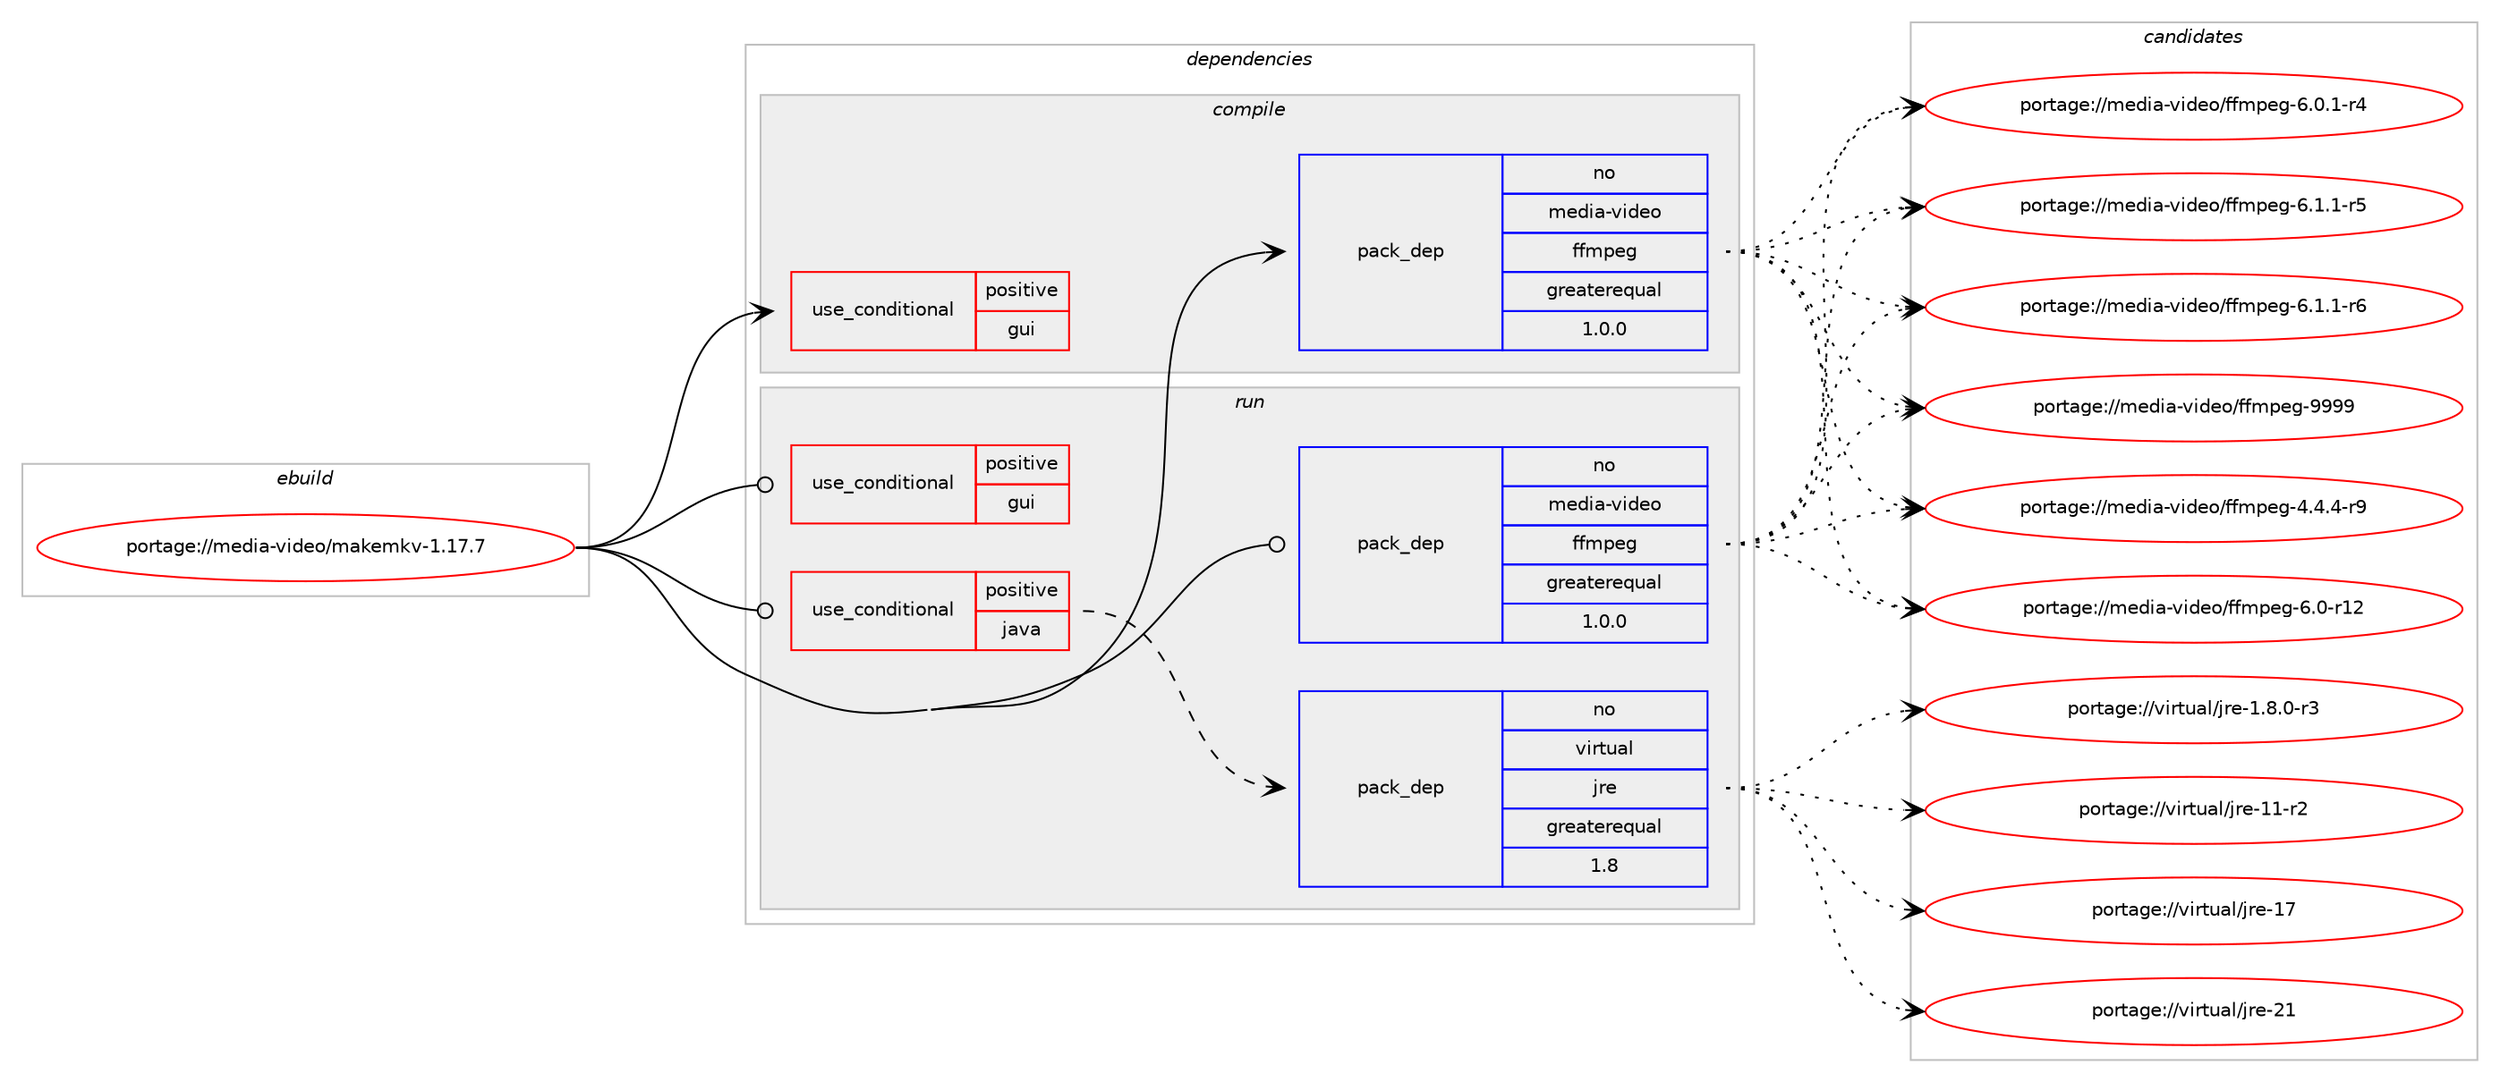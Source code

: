 digraph prolog {

# *************
# Graph options
# *************

newrank=true;
concentrate=true;
compound=true;
graph [rankdir=LR,fontname=Helvetica,fontsize=10,ranksep=1.5];#, ranksep=2.5, nodesep=0.2];
edge  [arrowhead=vee];
node  [fontname=Helvetica,fontsize=10];

# **********
# The ebuild
# **********

subgraph cluster_leftcol {
color=gray;
rank=same;
label=<<i>ebuild</i>>;
id [label="portage://media-video/makemkv-1.17.7", color=red, width=4, href="../media-video/makemkv-1.17.7.svg"];
}

# ****************
# The dependencies
# ****************

subgraph cluster_midcol {
color=gray;
label=<<i>dependencies</i>>;
subgraph cluster_compile {
fillcolor="#eeeeee";
style=filled;
label=<<i>compile</i>>;
subgraph cond82276 {
dependency170062 [label=<<TABLE BORDER="0" CELLBORDER="1" CELLSPACING="0" CELLPADDING="4"><TR><TD ROWSPAN="3" CELLPADDING="10">use_conditional</TD></TR><TR><TD>positive</TD></TR><TR><TD>gui</TD></TR></TABLE>>, shape=none, color=red];
# *** BEGIN UNKNOWN DEPENDENCY TYPE (TODO) ***
# dependency170062 -> package_dependency(portage://media-video/makemkv-1.17.7,install,no,dev-qt,qtcore,none,[,,],[slot(5)],[])
# *** END UNKNOWN DEPENDENCY TYPE (TODO) ***

# *** BEGIN UNKNOWN DEPENDENCY TYPE (TODO) ***
# dependency170062 -> package_dependency(portage://media-video/makemkv-1.17.7,install,no,dev-qt,qtdbus,none,[,,],[slot(5)],[])
# *** END UNKNOWN DEPENDENCY TYPE (TODO) ***

# *** BEGIN UNKNOWN DEPENDENCY TYPE (TODO) ***
# dependency170062 -> package_dependency(portage://media-video/makemkv-1.17.7,install,no,dev-qt,qtgui,none,[,,],[slot(5)],[])
# *** END UNKNOWN DEPENDENCY TYPE (TODO) ***

# *** BEGIN UNKNOWN DEPENDENCY TYPE (TODO) ***
# dependency170062 -> package_dependency(portage://media-video/makemkv-1.17.7,install,no,dev-qt,qtwidgets,none,[,,],[slot(5)],[])
# *** END UNKNOWN DEPENDENCY TYPE (TODO) ***

}
id:e -> dependency170062:w [weight=20,style="solid",arrowhead="vee"];
# *** BEGIN UNKNOWN DEPENDENCY TYPE (TODO) ***
# id -> package_dependency(portage://media-video/makemkv-1.17.7,install,no,dev-libs,expat,none,[,,],[],[])
# *** END UNKNOWN DEPENDENCY TYPE (TODO) ***

# *** BEGIN UNKNOWN DEPENDENCY TYPE (TODO) ***
# id -> package_dependency(portage://media-video/makemkv-1.17.7,install,no,dev-libs,openssl,none,[,,],[slot(0),equal],[use(disable(bindist),negative)])
# *** END UNKNOWN DEPENDENCY TYPE (TODO) ***

subgraph pack85324 {
dependency170063 [label=<<TABLE BORDER="0" CELLBORDER="1" CELLSPACING="0" CELLPADDING="4" WIDTH="220"><TR><TD ROWSPAN="6" CELLPADDING="30">pack_dep</TD></TR><TR><TD WIDTH="110">no</TD></TR><TR><TD>media-video</TD></TR><TR><TD>ffmpeg</TD></TR><TR><TD>greaterequal</TD></TR><TR><TD>1.0.0</TD></TR></TABLE>>, shape=none, color=blue];
}
id:e -> dependency170063:w [weight=20,style="solid",arrowhead="vee"];
# *** BEGIN UNKNOWN DEPENDENCY TYPE (TODO) ***
# id -> package_dependency(portage://media-video/makemkv-1.17.7,install,no,sys-libs,glibc,none,[,,],[],[])
# *** END UNKNOWN DEPENDENCY TYPE (TODO) ***

# *** BEGIN UNKNOWN DEPENDENCY TYPE (TODO) ***
# id -> package_dependency(portage://media-video/makemkv-1.17.7,install,no,sys-libs,zlib,none,[,,],[],[])
# *** END UNKNOWN DEPENDENCY TYPE (TODO) ***

}
subgraph cluster_compileandrun {
fillcolor="#eeeeee";
style=filled;
label=<<i>compile and run</i>>;
}
subgraph cluster_run {
fillcolor="#eeeeee";
style=filled;
label=<<i>run</i>>;
subgraph cond82277 {
dependency170064 [label=<<TABLE BORDER="0" CELLBORDER="1" CELLSPACING="0" CELLPADDING="4"><TR><TD ROWSPAN="3" CELLPADDING="10">use_conditional</TD></TR><TR><TD>positive</TD></TR><TR><TD>gui</TD></TR></TABLE>>, shape=none, color=red];
# *** BEGIN UNKNOWN DEPENDENCY TYPE (TODO) ***
# dependency170064 -> package_dependency(portage://media-video/makemkv-1.17.7,run,no,dev-qt,qtcore,none,[,,],[slot(5)],[])
# *** END UNKNOWN DEPENDENCY TYPE (TODO) ***

# *** BEGIN UNKNOWN DEPENDENCY TYPE (TODO) ***
# dependency170064 -> package_dependency(portage://media-video/makemkv-1.17.7,run,no,dev-qt,qtdbus,none,[,,],[slot(5)],[])
# *** END UNKNOWN DEPENDENCY TYPE (TODO) ***

# *** BEGIN UNKNOWN DEPENDENCY TYPE (TODO) ***
# dependency170064 -> package_dependency(portage://media-video/makemkv-1.17.7,run,no,dev-qt,qtgui,none,[,,],[slot(5)],[])
# *** END UNKNOWN DEPENDENCY TYPE (TODO) ***

# *** BEGIN UNKNOWN DEPENDENCY TYPE (TODO) ***
# dependency170064 -> package_dependency(portage://media-video/makemkv-1.17.7,run,no,dev-qt,qtwidgets,none,[,,],[slot(5)],[])
# *** END UNKNOWN DEPENDENCY TYPE (TODO) ***

}
id:e -> dependency170064:w [weight=20,style="solid",arrowhead="odot"];
subgraph cond82278 {
dependency170065 [label=<<TABLE BORDER="0" CELLBORDER="1" CELLSPACING="0" CELLPADDING="4"><TR><TD ROWSPAN="3" CELLPADDING="10">use_conditional</TD></TR><TR><TD>positive</TD></TR><TR><TD>java</TD></TR></TABLE>>, shape=none, color=red];
subgraph pack85325 {
dependency170066 [label=<<TABLE BORDER="0" CELLBORDER="1" CELLSPACING="0" CELLPADDING="4" WIDTH="220"><TR><TD ROWSPAN="6" CELLPADDING="30">pack_dep</TD></TR><TR><TD WIDTH="110">no</TD></TR><TR><TD>virtual</TD></TR><TR><TD>jre</TD></TR><TR><TD>greaterequal</TD></TR><TR><TD>1.8</TD></TR></TABLE>>, shape=none, color=blue];
}
dependency170065:e -> dependency170066:w [weight=20,style="dashed",arrowhead="vee"];
}
id:e -> dependency170065:w [weight=20,style="solid",arrowhead="odot"];
# *** BEGIN UNKNOWN DEPENDENCY TYPE (TODO) ***
# id -> package_dependency(portage://media-video/makemkv-1.17.7,run,no,dev-libs,expat,none,[,,],[],[])
# *** END UNKNOWN DEPENDENCY TYPE (TODO) ***

# *** BEGIN UNKNOWN DEPENDENCY TYPE (TODO) ***
# id -> package_dependency(portage://media-video/makemkv-1.17.7,run,no,dev-libs,openssl,none,[,,],[slot(0),equal],[use(disable(bindist),negative)])
# *** END UNKNOWN DEPENDENCY TYPE (TODO) ***

subgraph pack85326 {
dependency170067 [label=<<TABLE BORDER="0" CELLBORDER="1" CELLSPACING="0" CELLPADDING="4" WIDTH="220"><TR><TD ROWSPAN="6" CELLPADDING="30">pack_dep</TD></TR><TR><TD WIDTH="110">no</TD></TR><TR><TD>media-video</TD></TR><TR><TD>ffmpeg</TD></TR><TR><TD>greaterequal</TD></TR><TR><TD>1.0.0</TD></TR></TABLE>>, shape=none, color=blue];
}
id:e -> dependency170067:w [weight=20,style="solid",arrowhead="odot"];
# *** BEGIN UNKNOWN DEPENDENCY TYPE (TODO) ***
# id -> package_dependency(portage://media-video/makemkv-1.17.7,run,no,sys-libs,glibc,none,[,,],[],[])
# *** END UNKNOWN DEPENDENCY TYPE (TODO) ***

# *** BEGIN UNKNOWN DEPENDENCY TYPE (TODO) ***
# id -> package_dependency(portage://media-video/makemkv-1.17.7,run,no,sys-libs,zlib,none,[,,],[],[])
# *** END UNKNOWN DEPENDENCY TYPE (TODO) ***

}
}

# **************
# The candidates
# **************

subgraph cluster_choices {
rank=same;
color=gray;
label=<<i>candidates</i>>;

subgraph choice85324 {
color=black;
nodesep=1;
choice1091011001059745118105100101111471021021091121011034552465246524511457 [label="portage://media-video/ffmpeg-4.4.4-r9", color=red, width=4,href="../media-video/ffmpeg-4.4.4-r9.svg"];
choice10910110010597451181051001011114710210210911210110345544648451144950 [label="portage://media-video/ffmpeg-6.0-r12", color=red, width=4,href="../media-video/ffmpeg-6.0-r12.svg"];
choice1091011001059745118105100101111471021021091121011034554464846494511452 [label="portage://media-video/ffmpeg-6.0.1-r4", color=red, width=4,href="../media-video/ffmpeg-6.0.1-r4.svg"];
choice1091011001059745118105100101111471021021091121011034554464946494511453 [label="portage://media-video/ffmpeg-6.1.1-r5", color=red, width=4,href="../media-video/ffmpeg-6.1.1-r5.svg"];
choice1091011001059745118105100101111471021021091121011034554464946494511454 [label="portage://media-video/ffmpeg-6.1.1-r6", color=red, width=4,href="../media-video/ffmpeg-6.1.1-r6.svg"];
choice1091011001059745118105100101111471021021091121011034557575757 [label="portage://media-video/ffmpeg-9999", color=red, width=4,href="../media-video/ffmpeg-9999.svg"];
dependency170063:e -> choice1091011001059745118105100101111471021021091121011034552465246524511457:w [style=dotted,weight="100"];
dependency170063:e -> choice10910110010597451181051001011114710210210911210110345544648451144950:w [style=dotted,weight="100"];
dependency170063:e -> choice1091011001059745118105100101111471021021091121011034554464846494511452:w [style=dotted,weight="100"];
dependency170063:e -> choice1091011001059745118105100101111471021021091121011034554464946494511453:w [style=dotted,weight="100"];
dependency170063:e -> choice1091011001059745118105100101111471021021091121011034554464946494511454:w [style=dotted,weight="100"];
dependency170063:e -> choice1091011001059745118105100101111471021021091121011034557575757:w [style=dotted,weight="100"];
}
subgraph choice85325 {
color=black;
nodesep=1;
choice11810511411611797108471061141014549465646484511451 [label="portage://virtual/jre-1.8.0-r3", color=red, width=4,href="../virtual/jre-1.8.0-r3.svg"];
choice11810511411611797108471061141014549494511450 [label="portage://virtual/jre-11-r2", color=red, width=4,href="../virtual/jre-11-r2.svg"];
choice1181051141161179710847106114101454955 [label="portage://virtual/jre-17", color=red, width=4,href="../virtual/jre-17.svg"];
choice1181051141161179710847106114101455049 [label="portage://virtual/jre-21", color=red, width=4,href="../virtual/jre-21.svg"];
dependency170066:e -> choice11810511411611797108471061141014549465646484511451:w [style=dotted,weight="100"];
dependency170066:e -> choice11810511411611797108471061141014549494511450:w [style=dotted,weight="100"];
dependency170066:e -> choice1181051141161179710847106114101454955:w [style=dotted,weight="100"];
dependency170066:e -> choice1181051141161179710847106114101455049:w [style=dotted,weight="100"];
}
subgraph choice85326 {
color=black;
nodesep=1;
choice1091011001059745118105100101111471021021091121011034552465246524511457 [label="portage://media-video/ffmpeg-4.4.4-r9", color=red, width=4,href="../media-video/ffmpeg-4.4.4-r9.svg"];
choice10910110010597451181051001011114710210210911210110345544648451144950 [label="portage://media-video/ffmpeg-6.0-r12", color=red, width=4,href="../media-video/ffmpeg-6.0-r12.svg"];
choice1091011001059745118105100101111471021021091121011034554464846494511452 [label="portage://media-video/ffmpeg-6.0.1-r4", color=red, width=4,href="../media-video/ffmpeg-6.0.1-r4.svg"];
choice1091011001059745118105100101111471021021091121011034554464946494511453 [label="portage://media-video/ffmpeg-6.1.1-r5", color=red, width=4,href="../media-video/ffmpeg-6.1.1-r5.svg"];
choice1091011001059745118105100101111471021021091121011034554464946494511454 [label="portage://media-video/ffmpeg-6.1.1-r6", color=red, width=4,href="../media-video/ffmpeg-6.1.1-r6.svg"];
choice1091011001059745118105100101111471021021091121011034557575757 [label="portage://media-video/ffmpeg-9999", color=red, width=4,href="../media-video/ffmpeg-9999.svg"];
dependency170067:e -> choice1091011001059745118105100101111471021021091121011034552465246524511457:w [style=dotted,weight="100"];
dependency170067:e -> choice10910110010597451181051001011114710210210911210110345544648451144950:w [style=dotted,weight="100"];
dependency170067:e -> choice1091011001059745118105100101111471021021091121011034554464846494511452:w [style=dotted,weight="100"];
dependency170067:e -> choice1091011001059745118105100101111471021021091121011034554464946494511453:w [style=dotted,weight="100"];
dependency170067:e -> choice1091011001059745118105100101111471021021091121011034554464946494511454:w [style=dotted,weight="100"];
dependency170067:e -> choice1091011001059745118105100101111471021021091121011034557575757:w [style=dotted,weight="100"];
}
}

}
